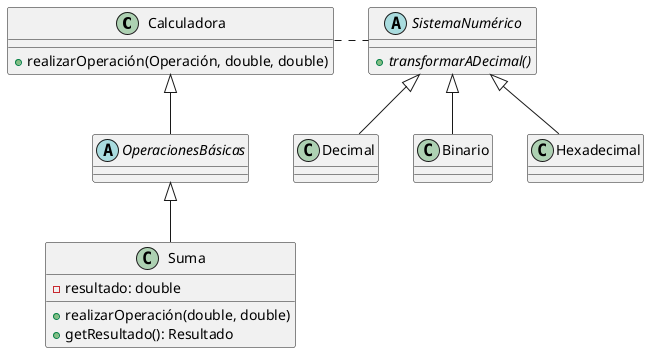 @startuml
'https://plantuml.com/class-diagram

class Calculadora{
    + realizarOperación(Operación, double, double)
}

abstract class OperacionesBásicas

class Suma{
    - resultado: double
    + realizarOperación(double, double)
    + getResultado(): Resultado
}

abstract class SistemaNumérico {
    + {abstract} transformarADecimal()
}

Calculadora <|-- OperacionesBásicas
Calculadora .r. SistemaNumérico

OperacionesBásicas <|-- Suma

SistemaNumérico <|-- Decimal
SistemaNumérico <|-- Binario
SistemaNumérico <|-- Hexadecimal


@enduml